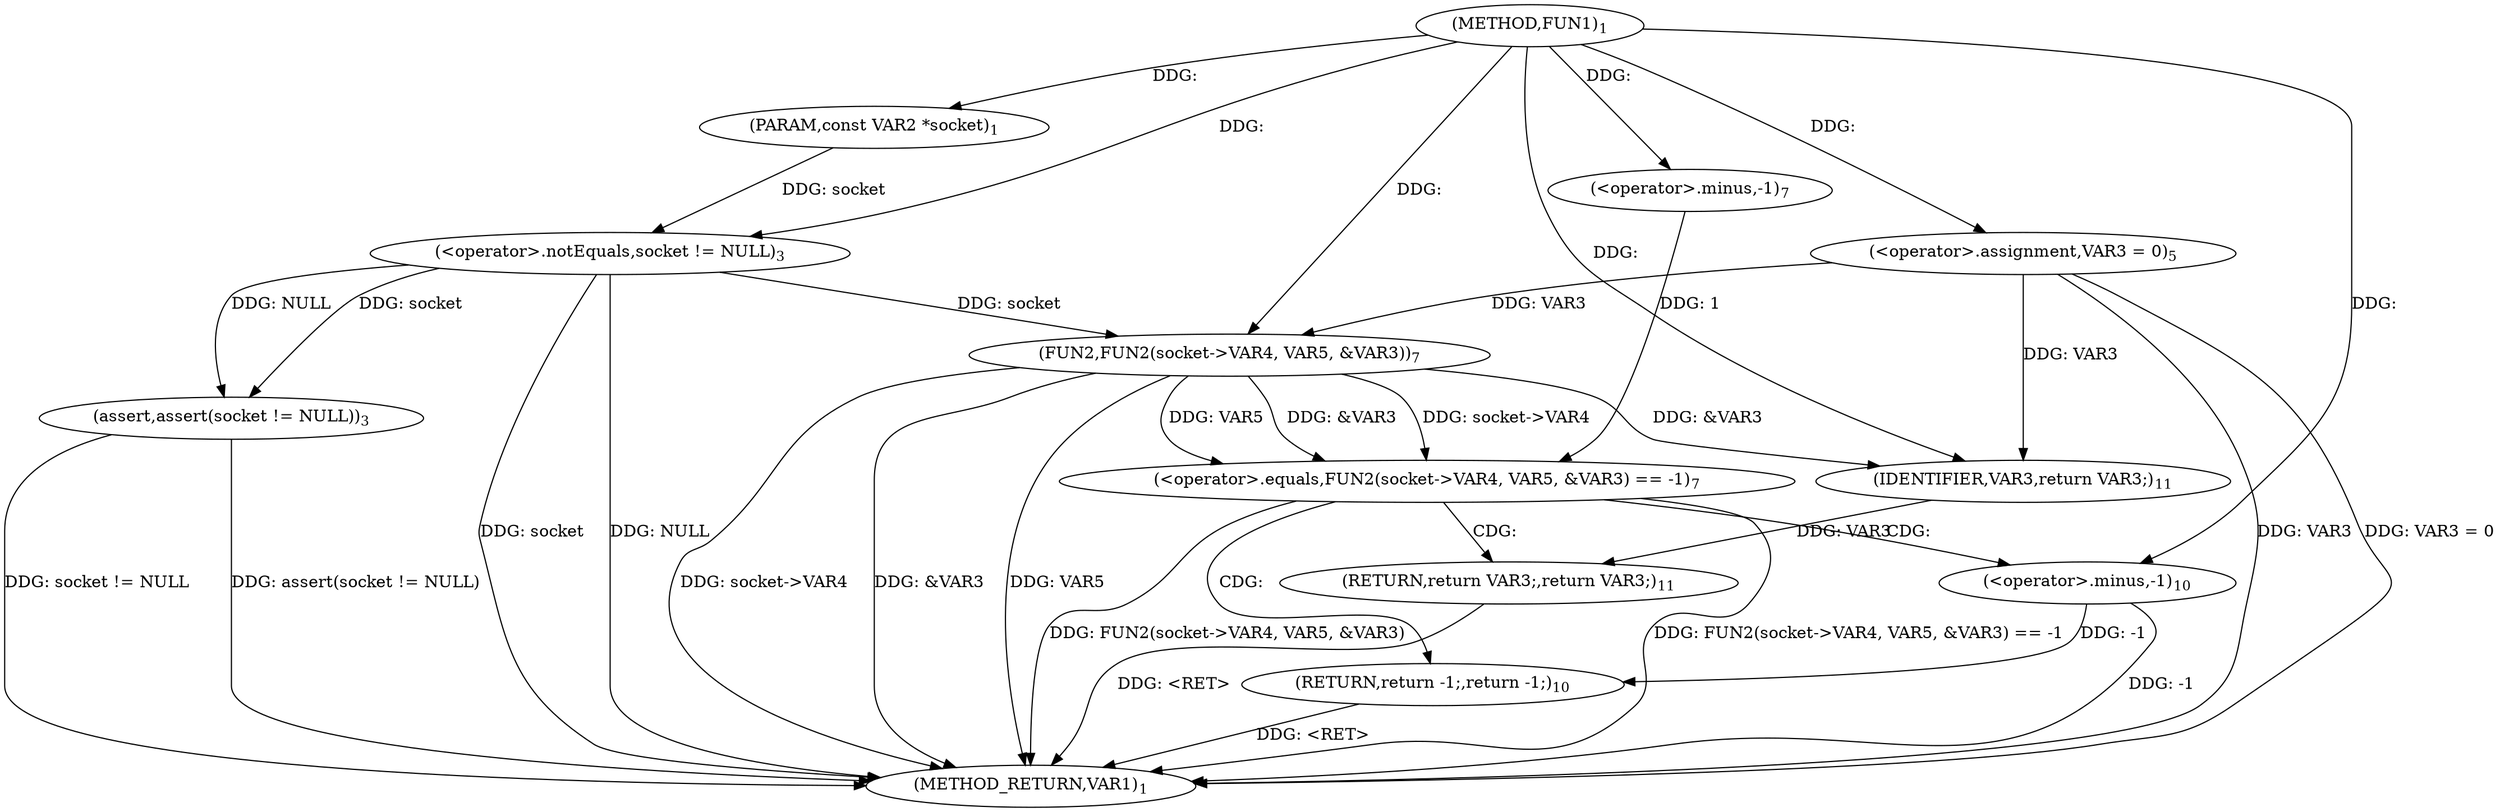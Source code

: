 digraph "FUN1" {  
"8" [label = <(METHOD,FUN1)<SUB>1</SUB>> ]
"36" [label = <(METHOD_RETURN,VAR1)<SUB>1</SUB>> ]
"9" [label = <(PARAM,const VAR2 *socket)<SUB>1</SUB>> ]
"11" [label = <(assert,assert(socket != NULL))<SUB>3</SUB>> ]
"16" [label = <(&lt;operator&gt;.assignment,VAR3 = 0)<SUB>5</SUB>> ]
"34" [label = <(RETURN,return VAR3;,return VAR3;)<SUB>11</SUB>> ]
"20" [label = <(&lt;operator&gt;.equals,FUN2(socket-&gt;VAR4, VAR5, &amp;VAR3) == -1)<SUB>7</SUB>> ]
"35" [label = <(IDENTIFIER,VAR3,return VAR3;)<SUB>11</SUB>> ]
"12" [label = <(&lt;operator&gt;.notEquals,socket != NULL)<SUB>3</SUB>> ]
"31" [label = <(RETURN,return -1;,return -1;)<SUB>10</SUB>> ]
"21" [label = <(FUN2,FUN2(socket-&gt;VAR4, VAR5, &amp;VAR3))<SUB>7</SUB>> ]
"28" [label = <(&lt;operator&gt;.minus,-1)<SUB>7</SUB>> ]
"32" [label = <(&lt;operator&gt;.minus,-1)<SUB>10</SUB>> ]
  "34" -> "36"  [ label = "DDG: &lt;RET&gt;"] 
  "31" -> "36"  [ label = "DDG: &lt;RET&gt;"] 
  "12" -> "36"  [ label = "DDG: socket"] 
  "11" -> "36"  [ label = "DDG: socket != NULL"] 
  "11" -> "36"  [ label = "DDG: assert(socket != NULL)"] 
  "16" -> "36"  [ label = "DDG: VAR3"] 
  "16" -> "36"  [ label = "DDG: VAR3 = 0"] 
  "21" -> "36"  [ label = "DDG: socket-&gt;VAR4"] 
  "21" -> "36"  [ label = "DDG: &amp;VAR3"] 
  "20" -> "36"  [ label = "DDG: FUN2(socket-&gt;VAR4, VAR5, &amp;VAR3)"] 
  "20" -> "36"  [ label = "DDG: FUN2(socket-&gt;VAR4, VAR5, &amp;VAR3) == -1"] 
  "32" -> "36"  [ label = "DDG: -1"] 
  "21" -> "36"  [ label = "DDG: VAR5"] 
  "12" -> "36"  [ label = "DDG: NULL"] 
  "8" -> "9"  [ label = "DDG: "] 
  "8" -> "16"  [ label = "DDG: "] 
  "35" -> "34"  [ label = "DDG: VAR3"] 
  "12" -> "11"  [ label = "DDG: socket"] 
  "12" -> "11"  [ label = "DDG: NULL"] 
  "16" -> "35"  [ label = "DDG: VAR3"] 
  "21" -> "35"  [ label = "DDG: &amp;VAR3"] 
  "8" -> "35"  [ label = "DDG: "] 
  "9" -> "12"  [ label = "DDG: socket"] 
  "8" -> "12"  [ label = "DDG: "] 
  "21" -> "20"  [ label = "DDG: socket-&gt;VAR4"] 
  "21" -> "20"  [ label = "DDG: VAR5"] 
  "21" -> "20"  [ label = "DDG: &amp;VAR3"] 
  "28" -> "20"  [ label = "DDG: 1"] 
  "32" -> "31"  [ label = "DDG: -1"] 
  "12" -> "21"  [ label = "DDG: socket"] 
  "8" -> "21"  [ label = "DDG: "] 
  "16" -> "21"  [ label = "DDG: VAR3"] 
  "8" -> "28"  [ label = "DDG: "] 
  "8" -> "32"  [ label = "DDG: "] 
  "20" -> "34"  [ label = "CDG: "] 
  "20" -> "32"  [ label = "CDG: "] 
  "20" -> "31"  [ label = "CDG: "] 
}
